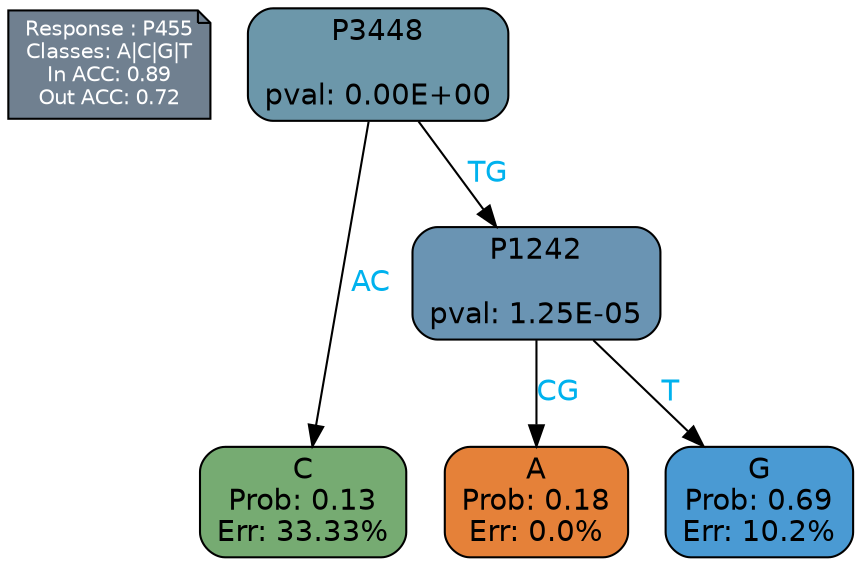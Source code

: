 digraph Tree {
node [shape=box, style="filled, rounded", color="black", fontname=helvetica] ;
graph [ranksep=equally, splines=polylines, bgcolor=transparent, dpi=600] ;
edge [fontname=helvetica] ;
LEGEND [label="Response : P455
Classes: A|C|G|T
In ACC: 0.89
Out ACC: 0.72
",shape=note,align=left,style=filled,fillcolor="slategray",fontcolor="white",fontsize=10];1 [label="P3448

pval: 0.00E+00", fillcolor="#6c97aa"] ;
2 [label="C
Prob: 0.13
Err: 33.33%", fillcolor="#76ab72"] ;
3 [label="P1242

pval: 1.25E-05", fillcolor="#6a94b3"] ;
4 [label="A
Prob: 0.18
Err: 0.0%", fillcolor="#e58139"] ;
5 [label="G
Prob: 0.69
Err: 10.2%", fillcolor="#4a9ad3"] ;
1 -> 2 [label="AC",fontcolor=deepskyblue2] ;
1 -> 3 [label="TG",fontcolor=deepskyblue2] ;
3 -> 4 [label="CG",fontcolor=deepskyblue2] ;
3 -> 5 [label="T",fontcolor=deepskyblue2] ;
{rank = same; 2;4;5;}{rank = same; LEGEND;1;}}